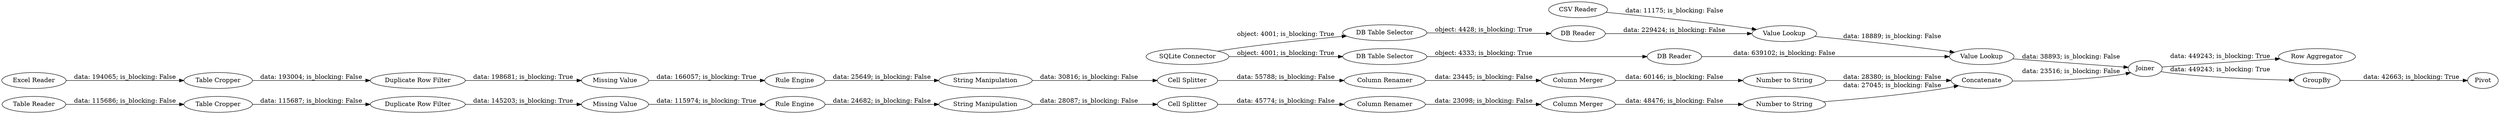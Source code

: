 digraph {
	"1819445386834621901_24" [label="String Manipulation"]
	"-6305302074539304936_4" [label="SQLite Connector"]
	"-6305302074539304936_2" [label="Table Reader"]
	"-6305302074539304936_14" [label="Cell Splitter"]
	"-6305302074539304936_28" [label="Value Lookup"]
	"-6305302074539304936_8" [label="DB Reader"]
	"-6305302074539304936_31" [label="Row Aggregator"]
	"1819445386834621901_20" [label="Table Cropper"]
	"-6305302074539304936_5" [label="DB Table Selector"]
	"-6305302074539304936_7" [label="DB Table Selector"]
	"-6305302074539304936_12" [label="Rule Engine"]
	"-6305302074539304936_16" [label="Number to String"]
	"-6305302074539304936_29" [label=Joiner]
	"-6305302074539304936_32" [label=GroupBy]
	"1819445386834621901_19" [label="Number to String"]
	"1819445386834621901_22" [label="Missing Value"]
	"-6305302074539304936_15" [label="Column Merger"]
	"-6305302074539304936_1" [label="Excel Reader"]
	"-6305302074539304936_30" [label="Column Renamer"]
	"1819445386834621901_23" [label="Rule Engine"]
	"-6305302074539304936_3" [label="CSV Reader"]
	"-6305302074539304936_26" [label=Concatenate]
	"-6305302074539304936_27" [label="Value Lookup"]
	"-6305302074539304936_33" [label=Pivot]
	"1819445386834621901_18" [label="Column Merger"]
	"-6305302074539304936_13" [label="String Manipulation"]
	"1819445386834621901_25" [label="Column Renamer"]
	"-6305302074539304936_9" [label="Table Cropper"]
	"-6305302074539304936_10" [label="Duplicate Row Filter"]
	"1819445386834621901_17" [label="Cell Splitter"]
	"-6305302074539304936_6" [label="DB Reader"]
	"1819445386834621901_21" [label="Duplicate Row Filter"]
	"-6305302074539304936_11" [label="Missing Value"]
	"-6305302074539304936_11" -> "-6305302074539304936_12" [label="data: 166057; is_blocking: True"]
	"1819445386834621901_24" -> "1819445386834621901_17" [label="data: 28087; is_blocking: False"]
	"-6305302074539304936_4" -> "-6305302074539304936_7" [label="object: 4001; is_blocking: True"]
	"-6305302074539304936_5" -> "-6305302074539304936_6" [label="object: 4428; is_blocking: True"]
	"-6305302074539304936_7" -> "-6305302074539304936_8" [label="object: 4333; is_blocking: True"]
	"-6305302074539304936_6" -> "-6305302074539304936_27" [label="data: 229424; is_blocking: False"]
	"1819445386834621901_17" -> "1819445386834621901_25" [label="data: 45774; is_blocking: False"]
	"-6305302074539304936_30" -> "-6305302074539304936_15" [label="data: 23445; is_blocking: False"]
	"-6305302074539304936_9" -> "-6305302074539304936_10" [label="data: 193004; is_blocking: False"]
	"-6305302074539304936_12" -> "-6305302074539304936_13" [label="data: 25649; is_blocking: False"]
	"-6305302074539304936_15" -> "-6305302074539304936_16" [label="data: 60146; is_blocking: False"]
	"1819445386834621901_25" -> "1819445386834621901_18" [label="data: 23098; is_blocking: False"]
	"1819445386834621901_18" -> "1819445386834621901_19" [label="data: 48476; is_blocking: False"]
	"1819445386834621901_22" -> "1819445386834621901_23" [label="data: 115974; is_blocking: True"]
	"-6305302074539304936_1" -> "-6305302074539304936_9" [label="data: 194065; is_blocking: False"]
	"-6305302074539304936_14" -> "-6305302074539304936_30" [label="data: 55788; is_blocking: False"]
	"-6305302074539304936_26" -> "-6305302074539304936_29" [label="data: 23516; is_blocking: False"]
	"-6305302074539304936_10" -> "-6305302074539304936_11" [label="data: 198681; is_blocking: True"]
	"-6305302074539304936_3" -> "-6305302074539304936_27" [label="data: 11175; is_blocking: False"]
	"1819445386834621901_21" -> "1819445386834621901_22" [label="data: 145203; is_blocking: True"]
	"1819445386834621901_19" -> "-6305302074539304936_26" [label="data: 27045; is_blocking: False"]
	"-6305302074539304936_29" -> "-6305302074539304936_32" [label="data: 449243; is_blocking: True"]
	"-6305302074539304936_28" -> "-6305302074539304936_29" [label="data: 38893; is_blocking: False"]
	"-6305302074539304936_27" -> "-6305302074539304936_28" [label="data: 18889; is_blocking: False"]
	"-6305302074539304936_8" -> "-6305302074539304936_28" [label="data: 639102; is_blocking: False"]
	"-6305302074539304936_4" -> "-6305302074539304936_5" [label="object: 4001; is_blocking: True"]
	"-6305302074539304936_2" -> "1819445386834621901_20" [label="data: 115686; is_blocking: False"]
	"-6305302074539304936_16" -> "-6305302074539304936_26" [label="data: 28380; is_blocking: False"]
	"1819445386834621901_23" -> "1819445386834621901_24" [label="data: 24682; is_blocking: False"]
	"-6305302074539304936_32" -> "-6305302074539304936_33" [label="data: 42663; is_blocking: True"]
	"-6305302074539304936_29" -> "-6305302074539304936_31" [label="data: 449243; is_blocking: True"]
	"-6305302074539304936_13" -> "-6305302074539304936_14" [label="data: 30816; is_blocking: False"]
	"1819445386834621901_20" -> "1819445386834621901_21" [label="data: 115687; is_blocking: False"]
	rankdir=LR
}
